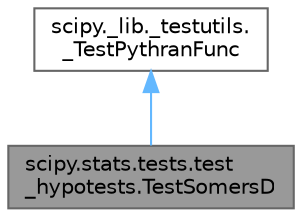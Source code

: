 digraph "scipy.stats.tests.test_hypotests.TestSomersD"
{
 // LATEX_PDF_SIZE
  bgcolor="transparent";
  edge [fontname=Helvetica,fontsize=10,labelfontname=Helvetica,labelfontsize=10];
  node [fontname=Helvetica,fontsize=10,shape=box,height=0.2,width=0.4];
  Node1 [id="Node000001",label="scipy.stats.tests.test\l_hypotests.TestSomersD",height=0.2,width=0.4,color="gray40", fillcolor="grey60", style="filled", fontcolor="black",tooltip=" "];
  Node2 -> Node1 [id="edge1_Node000001_Node000002",dir="back",color="steelblue1",style="solid",tooltip=" "];
  Node2 [id="Node000002",label="scipy._lib._testutils.\l_TestPythranFunc",height=0.2,width=0.4,color="gray40", fillcolor="white", style="filled",URL="$dc/d5d/classscipy_1_1__lib_1_1__testutils_1_1__TestPythranFunc.html",tooltip=" "];
}
